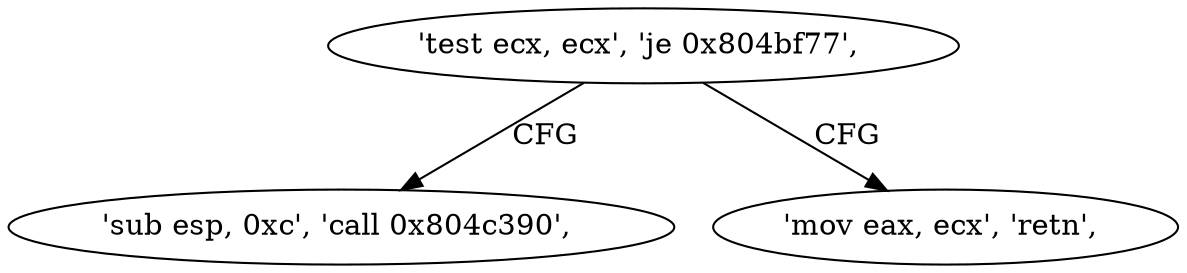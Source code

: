 digraph "func" {
"134528880" [label = "'test ecx, ecx', 'je 0x804bf77', " ]
"134528887" [label = "'sub esp, 0xc', 'call 0x804c390', " ]
"134528884" [label = "'mov eax, ecx', 'retn', " ]
"134528880" -> "134528887" [ label = "CFG" ]
"134528880" -> "134528884" [ label = "CFG" ]
}
